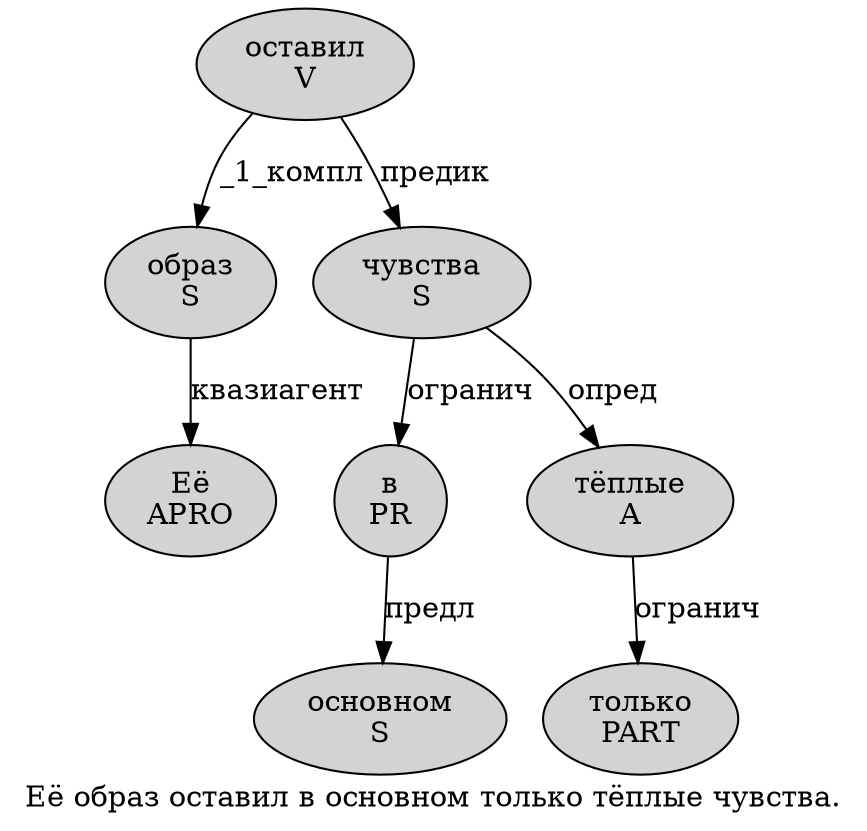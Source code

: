 digraph SENTENCE_1622 {
	graph [label="Её образ оставил в основном только тёплые чувства."]
	node [style=filled]
		0 [label="Её
APRO" color="" fillcolor=lightgray penwidth=1 shape=ellipse]
		1 [label="образ
S" color="" fillcolor=lightgray penwidth=1 shape=ellipse]
		2 [label="оставил
V" color="" fillcolor=lightgray penwidth=1 shape=ellipse]
		3 [label="в
PR" color="" fillcolor=lightgray penwidth=1 shape=ellipse]
		4 [label="основном
S" color="" fillcolor=lightgray penwidth=1 shape=ellipse]
		5 [label="только
PART" color="" fillcolor=lightgray penwidth=1 shape=ellipse]
		6 [label="тёплые
A" color="" fillcolor=lightgray penwidth=1 shape=ellipse]
		7 [label="чувства
S" color="" fillcolor=lightgray penwidth=1 shape=ellipse]
			7 -> 3 [label="огранич"]
			7 -> 6 [label="опред"]
			6 -> 5 [label="огранич"]
			3 -> 4 [label="предл"]
			2 -> 1 [label="_1_компл"]
			2 -> 7 [label="предик"]
			1 -> 0 [label="квазиагент"]
}